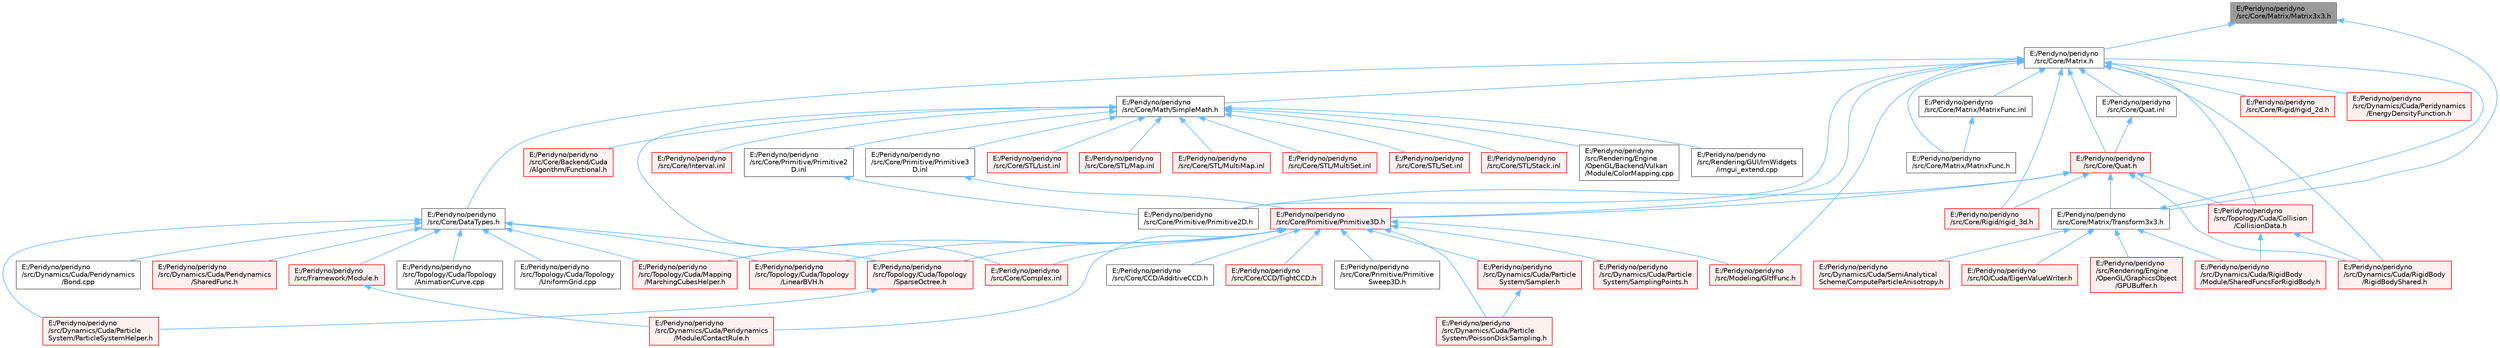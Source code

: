 digraph "E:/Peridyno/peridyno/src/Core/Matrix/Matrix3x3.h"
{
 // LATEX_PDF_SIZE
  bgcolor="transparent";
  edge [fontname=Helvetica,fontsize=10,labelfontname=Helvetica,labelfontsize=10];
  node [fontname=Helvetica,fontsize=10,shape=box,height=0.2,width=0.4];
  Node1 [id="Node000001",label="E:/Peridyno/peridyno\l/src/Core/Matrix/Matrix3x3.h",height=0.2,width=0.4,color="gray40", fillcolor="grey60", style="filled", fontcolor="black",tooltip=" "];
  Node1 -> Node2 [id="edge1_Node000001_Node000002",dir="back",color="steelblue1",style="solid",tooltip=" "];
  Node2 [id="Node000002",label="E:/Peridyno/peridyno\l/src/Core/Matrix.h",height=0.2,width=0.4,color="grey40", fillcolor="white", style="filled",URL="$_matrix_8h.html",tooltip=" "];
  Node2 -> Node3 [id="edge2_Node000002_Node000003",dir="back",color="steelblue1",style="solid",tooltip=" "];
  Node3 [id="Node000003",label="E:/Peridyno/peridyno\l/src/Core/DataTypes.h",height=0.2,width=0.4,color="grey40", fillcolor="white", style="filled",URL="$_data_types_8h.html",tooltip=" "];
  Node3 -> Node4 [id="edge3_Node000003_Node000004",dir="back",color="steelblue1",style="solid",tooltip=" "];
  Node4 [id="Node000004",label="E:/Peridyno/peridyno\l/src/Dynamics/Cuda/Particle\lSystem/ParticleSystemHelper.h",height=0.2,width=0.4,color="red", fillcolor="#FFF0F0", style="filled",URL="$_particle_system_helper_8h.html",tooltip=" "];
  Node3 -> Node6 [id="edge4_Node000003_Node000006",dir="back",color="steelblue1",style="solid",tooltip=" "];
  Node6 [id="Node000006",label="E:/Peridyno/peridyno\l/src/Dynamics/Cuda/Peridynamics\l/Bond.cpp",height=0.2,width=0.4,color="grey40", fillcolor="white", style="filled",URL="$_bond_8cpp.html",tooltip=" "];
  Node3 -> Node7 [id="edge5_Node000003_Node000007",dir="back",color="steelblue1",style="solid",tooltip=" "];
  Node7 [id="Node000007",label="E:/Peridyno/peridyno\l/src/Dynamics/Cuda/Peridynamics\l/SharedFunc.h",height=0.2,width=0.4,color="red", fillcolor="#FFF0F0", style="filled",URL="$_shared_func_8h.html",tooltip=" "];
  Node3 -> Node11 [id="edge6_Node000003_Node000011",dir="back",color="steelblue1",style="solid",tooltip=" "];
  Node11 [id="Node000011",label="E:/Peridyno/peridyno\l/src/Framework/Module.h",height=0.2,width=0.4,color="red", fillcolor="#FFF0F0", style="filled",URL="$_module_8h.html",tooltip=" "];
  Node11 -> Node12 [id="edge7_Node000011_Node000012",dir="back",color="steelblue1",style="solid",tooltip=" "];
  Node12 [id="Node000012",label="E:/Peridyno/peridyno\l/src/Dynamics/Cuda/Peridynamics\l/Module/ContactRule.h",height=0.2,width=0.4,color="red", fillcolor="#FFF0F0", style="filled",URL="$_contact_rule_8h.html",tooltip=" "];
  Node3 -> Node473 [id="edge8_Node000003_Node000473",dir="back",color="steelblue1",style="solid",tooltip=" "];
  Node473 [id="Node000473",label="E:/Peridyno/peridyno\l/src/Topology/Cuda/Mapping\l/MarchingCubesHelper.h",height=0.2,width=0.4,color="red", fillcolor="#FFF0F0", style="filled",URL="$_marching_cubes_helper_8h.html",tooltip=" "];
  Node3 -> Node537 [id="edge9_Node000003_Node000537",dir="back",color="steelblue1",style="solid",tooltip=" "];
  Node537 [id="Node000537",label="E:/Peridyno/peridyno\l/src/Topology/Cuda/Topology\l/AnimationCurve.cpp",height=0.2,width=0.4,color="grey40", fillcolor="white", style="filled",URL="$_animation_curve_8cpp.html",tooltip=" "];
  Node3 -> Node538 [id="edge10_Node000003_Node000538",dir="back",color="steelblue1",style="solid",tooltip=" "];
  Node538 [id="Node000538",label="E:/Peridyno/peridyno\l/src/Topology/Cuda/Topology\l/LinearBVH.h",height=0.2,width=0.4,color="red", fillcolor="#FFF0F0", style="filled",URL="$_linear_b_v_h_8h.html",tooltip=" "];
  Node3 -> Node539 [id="edge11_Node000003_Node000539",dir="back",color="steelblue1",style="solid",tooltip=" "];
  Node539 [id="Node000539",label="E:/Peridyno/peridyno\l/src/Topology/Cuda/Topology\l/SparseOctree.h",height=0.2,width=0.4,color="red", fillcolor="#FFF0F0", style="filled",URL="$_sparse_octree_8h.html",tooltip=" "];
  Node539 -> Node4 [id="edge12_Node000539_Node000004",dir="back",color="steelblue1",style="solid",tooltip=" "];
  Node3 -> Node541 [id="edge13_Node000003_Node000541",dir="back",color="steelblue1",style="solid",tooltip=" "];
  Node541 [id="Node000541",label="E:/Peridyno/peridyno\l/src/Topology/Cuda/Topology\l/UniformGrid.cpp",height=0.2,width=0.4,color="grey40", fillcolor="white", style="filled",URL="$_cuda_2_topology_2_uniform_grid_8cpp.html",tooltip=" "];
  Node2 -> Node542 [id="edge14_Node000002_Node000542",dir="back",color="steelblue1",style="solid",tooltip=" "];
  Node542 [id="Node000542",label="E:/Peridyno/peridyno\l/src/Core/Math/SimpleMath.h",height=0.2,width=0.4,color="grey40", fillcolor="white", style="filled",URL="$_simple_math_8h.html",tooltip=" "];
  Node542 -> Node543 [id="edge15_Node000542_Node000543",dir="back",color="steelblue1",style="solid",tooltip=" "];
  Node543 [id="Node000543",label="E:/Peridyno/peridyno\l/src/Core/Backend/Cuda\l/Algorithm/Functional.h",height=0.2,width=0.4,color="red", fillcolor="#FFF0F0", style="filled",URL="$_functional_8h.html",tooltip=" "];
  Node542 -> Node546 [id="edge16_Node000542_Node000546",dir="back",color="steelblue1",style="solid",tooltip=" "];
  Node546 [id="Node000546",label="E:/Peridyno/peridyno\l/src/Core/Complex.inl",height=0.2,width=0.4,color="red", fillcolor="#FFF0F0", style="filled",URL="$_complex_8inl.html",tooltip=" "];
  Node542 -> Node550 [id="edge17_Node000542_Node000550",dir="back",color="steelblue1",style="solid",tooltip=" "];
  Node550 [id="Node000550",label="E:/Peridyno/peridyno\l/src/Core/Interval.inl",height=0.2,width=0.4,color="red", fillcolor="#FFF0F0", style="filled",URL="$_interval_8inl.html",tooltip=" "];
  Node542 -> Node552 [id="edge18_Node000542_Node000552",dir="back",color="steelblue1",style="solid",tooltip=" "];
  Node552 [id="Node000552",label="E:/Peridyno/peridyno\l/src/Core/Primitive/Primitive2\lD.inl",height=0.2,width=0.4,color="grey40", fillcolor="white", style="filled",URL="$_primitive2_d_8inl.html",tooltip=" "];
  Node552 -> Node553 [id="edge19_Node000552_Node000553",dir="back",color="steelblue1",style="solid",tooltip=" "];
  Node553 [id="Node000553",label="E:/Peridyno/peridyno\l/src/Core/Primitive/Primitive2D.h",height=0.2,width=0.4,color="grey40", fillcolor="white", style="filled",URL="$_primitive2_d_8h.html",tooltip=" "];
  Node542 -> Node554 [id="edge20_Node000542_Node000554",dir="back",color="steelblue1",style="solid",tooltip=" "];
  Node554 [id="Node000554",label="E:/Peridyno/peridyno\l/src/Core/Primitive/Primitive3\lD.inl",height=0.2,width=0.4,color="grey40", fillcolor="white", style="filled",URL="$_primitive3_d_8inl.html",tooltip=" "];
  Node554 -> Node555 [id="edge21_Node000554_Node000555",dir="back",color="steelblue1",style="solid",tooltip=" "];
  Node555 [id="Node000555",label="E:/Peridyno/peridyno\l/src/Core/Primitive/Primitive3D.h",height=0.2,width=0.4,color="red", fillcolor="#FFF0F0", style="filled",URL="$_primitive3_d_8h.html",tooltip=" "];
  Node555 -> Node556 [id="edge22_Node000555_Node000556",dir="back",color="steelblue1",style="solid",tooltip=" "];
  Node556 [id="Node000556",label="E:/Peridyno/peridyno\l/src/Core/CCD/AdditiveCCD.h",height=0.2,width=0.4,color="grey40", fillcolor="white", style="filled",URL="$_additive_c_c_d_8h.html",tooltip=" "];
  Node555 -> Node557 [id="edge23_Node000555_Node000557",dir="back",color="steelblue1",style="solid",tooltip=" "];
  Node557 [id="Node000557",label="E:/Peridyno/peridyno\l/src/Core/CCD/TightCCD.h",height=0.2,width=0.4,color="red", fillcolor="#FFF0F0", style="filled",URL="$_tight_c_c_d_8h.html",tooltip=" "];
  Node555 -> Node546 [id="edge24_Node000555_Node000546",dir="back",color="steelblue1",style="solid",tooltip=" "];
  Node555 -> Node549 [id="edge25_Node000555_Node000549",dir="back",color="steelblue1",style="solid",tooltip=" "];
  Node549 [id="Node000549",label="E:/Peridyno/peridyno\l/src/Core/Primitive/Primitive\lSweep3D.h",height=0.2,width=0.4,color="grey40", fillcolor="white", style="filled",URL="$_primitive_sweep3_d_8h.html",tooltip="This class is implemented for continuous collision detection."];
  Node555 -> Node267 [id="edge26_Node000555_Node000267",dir="back",color="steelblue1",style="solid",tooltip=" "];
  Node267 [id="Node000267",label="E:/Peridyno/peridyno\l/src/Dynamics/Cuda/Particle\lSystem/PoissonDiskSampling.h",height=0.2,width=0.4,color="red", fillcolor="#FFF0F0", style="filled",URL="$_poisson_disk_sampling_8h.html",tooltip=" "];
  Node555 -> Node268 [id="edge27_Node000555_Node000268",dir="back",color="steelblue1",style="solid",tooltip=" "];
  Node268 [id="Node000268",label="E:/Peridyno/peridyno\l/src/Dynamics/Cuda/Particle\lSystem/Sampler.h",height=0.2,width=0.4,color="red", fillcolor="#FFF0F0", style="filled",URL="$_sampler_8h.html",tooltip=" "];
  Node268 -> Node267 [id="edge28_Node000268_Node000267",dir="back",color="steelblue1",style="solid",tooltip=" "];
  Node555 -> Node275 [id="edge29_Node000555_Node000275",dir="back",color="steelblue1",style="solid",tooltip=" "];
  Node275 [id="Node000275",label="E:/Peridyno/peridyno\l/src/Dynamics/Cuda/Particle\lSystem/SamplingPoints.h",height=0.2,width=0.4,color="red", fillcolor="#FFF0F0", style="filled",URL="$_sampling_points_8h.html",tooltip=" "];
  Node555 -> Node12 [id="edge30_Node000555_Node000012",dir="back",color="steelblue1",style="solid",tooltip=" "];
  Node555 -> Node497 [id="edge31_Node000555_Node000497",dir="back",color="steelblue1",style="solid",tooltip=" "];
  Node497 [id="Node000497",label="E:/Peridyno/peridyno\l/src/Modeling/GltfFunc.h",height=0.2,width=0.4,color="red", fillcolor="#FFF0F0", style="filled",URL="$_gltf_func_8h.html",tooltip=" "];
  Node555 -> Node473 [id="edge32_Node000555_Node000473",dir="back",color="steelblue1",style="solid",tooltip=" "];
  Node555 -> Node538 [id="edge33_Node000555_Node000538",dir="back",color="steelblue1",style="solid",tooltip=" "];
  Node555 -> Node539 [id="edge34_Node000555_Node000539",dir="back",color="steelblue1",style="solid",tooltip=" "];
  Node542 -> Node563 [id="edge35_Node000542_Node000563",dir="back",color="steelblue1",style="solid",tooltip=" "];
  Node563 [id="Node000563",label="E:/Peridyno/peridyno\l/src/Core/STL/List.inl",height=0.2,width=0.4,color="red", fillcolor="#FFF0F0", style="filled",URL="$_list_8inl.html",tooltip=" "];
  Node542 -> Node622 [id="edge36_Node000542_Node000622",dir="back",color="steelblue1",style="solid",tooltip=" "];
  Node622 [id="Node000622",label="E:/Peridyno/peridyno\l/src/Core/STL/Map.inl",height=0.2,width=0.4,color="red", fillcolor="#FFF0F0", style="filled",URL="$_map_8inl.html",tooltip=" "];
  Node542 -> Node632 [id="edge37_Node000542_Node000632",dir="back",color="steelblue1",style="solid",tooltip=" "];
  Node632 [id="Node000632",label="E:/Peridyno/peridyno\l/src/Core/STL/MultiMap.inl",height=0.2,width=0.4,color="red", fillcolor="#FFF0F0", style="filled",URL="$_multi_map_8inl.html",tooltip=" "];
  Node542 -> Node634 [id="edge38_Node000542_Node000634",dir="back",color="steelblue1",style="solid",tooltip=" "];
  Node634 [id="Node000634",label="E:/Peridyno/peridyno\l/src/Core/STL/MultiSet.inl",height=0.2,width=0.4,color="red", fillcolor="#FFF0F0", style="filled",URL="$_multi_set_8inl.html",tooltip=" "];
  Node542 -> Node636 [id="edge39_Node000542_Node000636",dir="back",color="steelblue1",style="solid",tooltip=" "];
  Node636 [id="Node000636",label="E:/Peridyno/peridyno\l/src/Core/STL/Set.inl",height=0.2,width=0.4,color="red", fillcolor="#FFF0F0", style="filled",URL="$_set_8inl.html",tooltip=" "];
  Node542 -> Node638 [id="edge40_Node000542_Node000638",dir="back",color="steelblue1",style="solid",tooltip=" "];
  Node638 [id="Node000638",label="E:/Peridyno/peridyno\l/src/Core/STL/Stack.inl",height=0.2,width=0.4,color="red", fillcolor="#FFF0F0", style="filled",URL="$_stack_8inl.html",tooltip=" "];
  Node542 -> Node78 [id="edge41_Node000542_Node000078",dir="back",color="steelblue1",style="solid",tooltip=" "];
  Node78 [id="Node000078",label="E:/Peridyno/peridyno\l/src/Rendering/Engine\l/OpenGL/Backend/Vulkan\l/Module/ColorMapping.cpp",height=0.2,width=0.4,color="grey40", fillcolor="white", style="filled",URL="$_color_mapping_8cpp.html",tooltip=" "];
  Node542 -> Node534 [id="edge42_Node000542_Node000534",dir="back",color="steelblue1",style="solid",tooltip=" "];
  Node534 [id="Node000534",label="E:/Peridyno/peridyno\l/src/Rendering/GUI/ImWidgets\l/imgui_extend.cpp",height=0.2,width=0.4,color="grey40", fillcolor="white", style="filled",URL="$imgui__extend_8cpp.html",tooltip=" "];
  Node2 -> Node640 [id="edge43_Node000002_Node000640",dir="back",color="steelblue1",style="solid",tooltip=" "];
  Node640 [id="Node000640",label="E:/Peridyno/peridyno\l/src/Core/Matrix/MatrixFunc.h",height=0.2,width=0.4,color="grey40", fillcolor="white", style="filled",URL="$_matrix_func_8h.html",tooltip=" "];
  Node2 -> Node641 [id="edge44_Node000002_Node000641",dir="back",color="steelblue1",style="solid",tooltip=" "];
  Node641 [id="Node000641",label="E:/Peridyno/peridyno\l/src/Core/Matrix/MatrixFunc.inl",height=0.2,width=0.4,color="grey40", fillcolor="white", style="filled",URL="$_matrix_func_8inl.html",tooltip=" "];
  Node641 -> Node640 [id="edge45_Node000641_Node000640",dir="back",color="steelblue1",style="solid",tooltip=" "];
  Node2 -> Node553 [id="edge46_Node000002_Node000553",dir="back",color="steelblue1",style="solid",tooltip=" "];
  Node2 -> Node555 [id="edge47_Node000002_Node000555",dir="back",color="steelblue1",style="solid",tooltip=" "];
  Node2 -> Node642 [id="edge48_Node000002_Node000642",dir="back",color="steelblue1",style="solid",tooltip=" "];
  Node642 [id="Node000642",label="E:/Peridyno/peridyno\l/src/Core/Quat.h",height=0.2,width=0.4,color="red", fillcolor="#FFF0F0", style="filled",URL="$_quat_8h.html",tooltip="Implementation of quaternion."];
  Node642 -> Node644 [id="edge49_Node000642_Node000644",dir="back",color="steelblue1",style="solid",tooltip=" "];
  Node644 [id="Node000644",label="E:/Peridyno/peridyno\l/src/Core/Matrix/Transform3x3.h",height=0.2,width=0.4,color="grey40", fillcolor="white", style="filled",URL="$_transform3x3_8h.html",tooltip=" "];
  Node644 -> Node2 [id="edge50_Node000644_Node000002",dir="back",color="steelblue1",style="solid",tooltip=" "];
  Node644 -> Node566 [id="edge51_Node000644_Node000566",dir="back",color="steelblue1",style="solid",tooltip=" "];
  Node566 [id="Node000566",label="E:/Peridyno/peridyno\l/src/Dynamics/Cuda/RigidBody\l/Module/SharedFuncsForRigidBody.h",height=0.2,width=0.4,color="red", fillcolor="#FFF0F0", style="filled",URL="$_shared_funcs_for_rigid_body_8h.html",tooltip=" "];
  Node644 -> Node63 [id="edge52_Node000644_Node000063",dir="back",color="steelblue1",style="solid",tooltip=" "];
  Node63 [id="Node000063",label="E:/Peridyno/peridyno\l/src/Dynamics/Cuda/SemiAnalytical\lScheme/ComputeParticleAnisotropy.h",height=0.2,width=0.4,color="red", fillcolor="#FFF0F0", style="filled",URL="$_compute_particle_anisotropy_8h.html",tooltip=" "];
  Node644 -> Node236 [id="edge53_Node000644_Node000236",dir="back",color="steelblue1",style="solid",tooltip=" "];
  Node236 [id="Node000236",label="E:/Peridyno/peridyno\l/src/IO/Cuda/EigenValueWriter.h",height=0.2,width=0.4,color="red", fillcolor="#FFF0F0", style="filled",URL="$_eigen_value_writer_8h.html",tooltip=" "];
  Node644 -> Node454 [id="edge54_Node000644_Node000454",dir="back",color="steelblue1",style="solid",tooltip=" "];
  Node454 [id="Node000454",label="E:/Peridyno/peridyno\l/src/Rendering/Engine\l/OpenGL/GraphicsObject\l/GPUBuffer.h",height=0.2,width=0.4,color="red", fillcolor="#FFF0F0", style="filled",URL="$_g_p_u_buffer_8h.html",tooltip=" "];
  Node642 -> Node553 [id="edge55_Node000642_Node000553",dir="back",color="steelblue1",style="solid",tooltip=" "];
  Node642 -> Node555 [id="edge56_Node000642_Node000555",dir="back",color="steelblue1",style="solid",tooltip=" "];
  Node642 -> Node645 [id="edge57_Node000642_Node000645",dir="back",color="steelblue1",style="solid",tooltip=" "];
  Node645 [id="Node000645",label="E:/Peridyno/peridyno\l/src/Core/Rigid/rigid_3d.h",height=0.2,width=0.4,color="red", fillcolor="#FFF0F0", style="filled",URL="$rigid__3d_8h.html",tooltip=" "];
  Node642 -> Node647 [id="edge58_Node000642_Node000647",dir="back",color="steelblue1",style="solid",tooltip=" "];
  Node647 [id="Node000647",label="E:/Peridyno/peridyno\l/src/Dynamics/Cuda/RigidBody\l/RigidBodyShared.h",height=0.2,width=0.4,color="red", fillcolor="#FFF0F0", style="filled",URL="$_rigid_body_shared_8h.html",tooltip=" "];
  Node642 -> Node648 [id="edge59_Node000642_Node000648",dir="back",color="steelblue1",style="solid",tooltip=" "];
  Node648 [id="Node000648",label="E:/Peridyno/peridyno\l/src/Topology/Cuda/Collision\l/CollisionData.h",height=0.2,width=0.4,color="red", fillcolor="#FFF0F0", style="filled",URL="$_collision_data_8h.html",tooltip=" "];
  Node648 -> Node566 [id="edge60_Node000648_Node000566",dir="back",color="steelblue1",style="solid",tooltip=" "];
  Node648 -> Node647 [id="edge61_Node000648_Node000647",dir="back",color="steelblue1",style="solid",tooltip=" "];
  Node2 -> Node649 [id="edge62_Node000002_Node000649",dir="back",color="steelblue1",style="solid",tooltip=" "];
  Node649 [id="Node000649",label="E:/Peridyno/peridyno\l/src/Core/Quat.inl",height=0.2,width=0.4,color="grey40", fillcolor="white", style="filled",URL="$_quat_8inl.html",tooltip=" "];
  Node649 -> Node642 [id="edge63_Node000649_Node000642",dir="back",color="steelblue1",style="solid",tooltip=" "];
  Node2 -> Node650 [id="edge64_Node000002_Node000650",dir="back",color="steelblue1",style="solid",tooltip=" "];
  Node650 [id="Node000650",label="E:/Peridyno/peridyno\l/src/Core/Rigid/rigid_2d.h",height=0.2,width=0.4,color="red", fillcolor="#FFF0F0", style="filled",URL="$rigid__2d_8h.html",tooltip=" "];
  Node2 -> Node645 [id="edge65_Node000002_Node000645",dir="back",color="steelblue1",style="solid",tooltip=" "];
  Node2 -> Node651 [id="edge66_Node000002_Node000651",dir="back",color="steelblue1",style="solid",tooltip=" "];
  Node651 [id="Node000651",label="E:/Peridyno/peridyno\l/src/Dynamics/Cuda/Peridynamics\l/EnergyDensityFunction.h",height=0.2,width=0.4,color="red", fillcolor="#FFF0F0", style="filled",URL="$_energy_density_function_8h.html",tooltip=" "];
  Node2 -> Node647 [id="edge67_Node000002_Node000647",dir="back",color="steelblue1",style="solid",tooltip=" "];
  Node2 -> Node497 [id="edge68_Node000002_Node000497",dir="back",color="steelblue1",style="solid",tooltip=" "];
  Node2 -> Node648 [id="edge69_Node000002_Node000648",dir="back",color="steelblue1",style="solid",tooltip=" "];
  Node1 -> Node644 [id="edge70_Node000001_Node000644",dir="back",color="steelblue1",style="solid",tooltip=" "];
}
